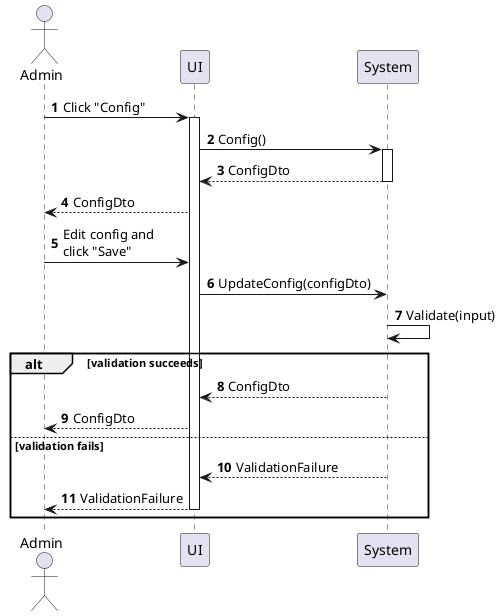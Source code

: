 @startuml config-manage
autonumber

actor "Admin" as a
participant UI as f
participant System as b

a -> f : Click "Config"
activate f
f -> b : Config()
activate b
return ConfigDto
f --> a : ConfigDto

a -> f : Edit config and\nclick "Save"
f -> b : UpdateConfig(configDto)
b -> b : Validate(input)
alt validation succeeds
    b --> f : ConfigDto
    f --> a : ConfigDto
else validation fails
    b --> f : ValidationFailure
    return ValidationFailure
end

@enduml
